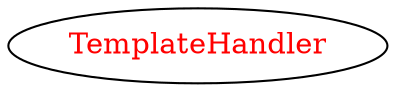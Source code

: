 digraph dependencyGraph {
 concentrate=true;
 ranksep="2.0";
 rankdir="LR"; 
 splines="ortho";
"TemplateHandler" [fontcolor="red"];
}